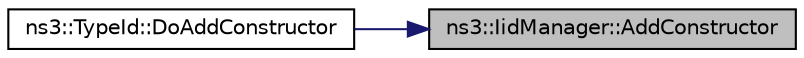 digraph "ns3::IidManager::AddConstructor"
{
 // LATEX_PDF_SIZE
  edge [fontname="Helvetica",fontsize="10",labelfontname="Helvetica",labelfontsize="10"];
  node [fontname="Helvetica",fontsize="10",shape=record];
  rankdir="RL";
  Node1 [label="ns3::IidManager::AddConstructor",height=0.2,width=0.4,color="black", fillcolor="grey75", style="filled", fontcolor="black",tooltip="Add a constructor Callback to this type id."];
  Node1 -> Node2 [dir="back",color="midnightblue",fontsize="10",style="solid",fontname="Helvetica"];
  Node2 [label="ns3::TypeId::DoAddConstructor",height=0.2,width=0.4,color="black", fillcolor="white", style="filled",URL="$classns3_1_1_type_id.html#aff073e36c2bf066811b30f6db69fe2ba",tooltip="Implementation for AddConstructor()."];
}
